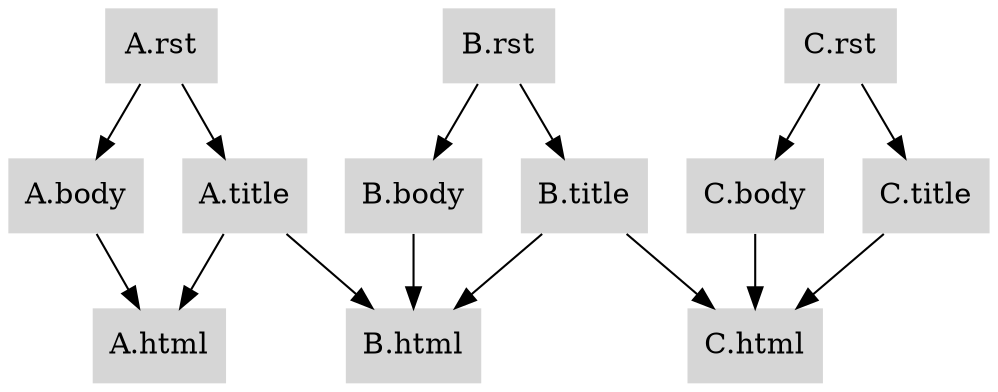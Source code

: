 digraph { node [shape=rect penwidth=0 style=filled fillcolor="#d6d6d6"];
"A.body" -> "A.html"
"A.rst" -> "A.body"
"A.rst" -> "A.title"
"A.title" -> "A.html"
"A.title" -> "B.html"
"B.body" -> "B.html"
"B.rst" -> "B.body"
"B.rst" -> "B.title"
"B.title" -> "B.html"
"B.title" -> "C.html"
"C.body" -> "C.html"
"C.rst" -> "C.body"
"C.rst" -> "C.title"
"C.title" -> "C.html"
}